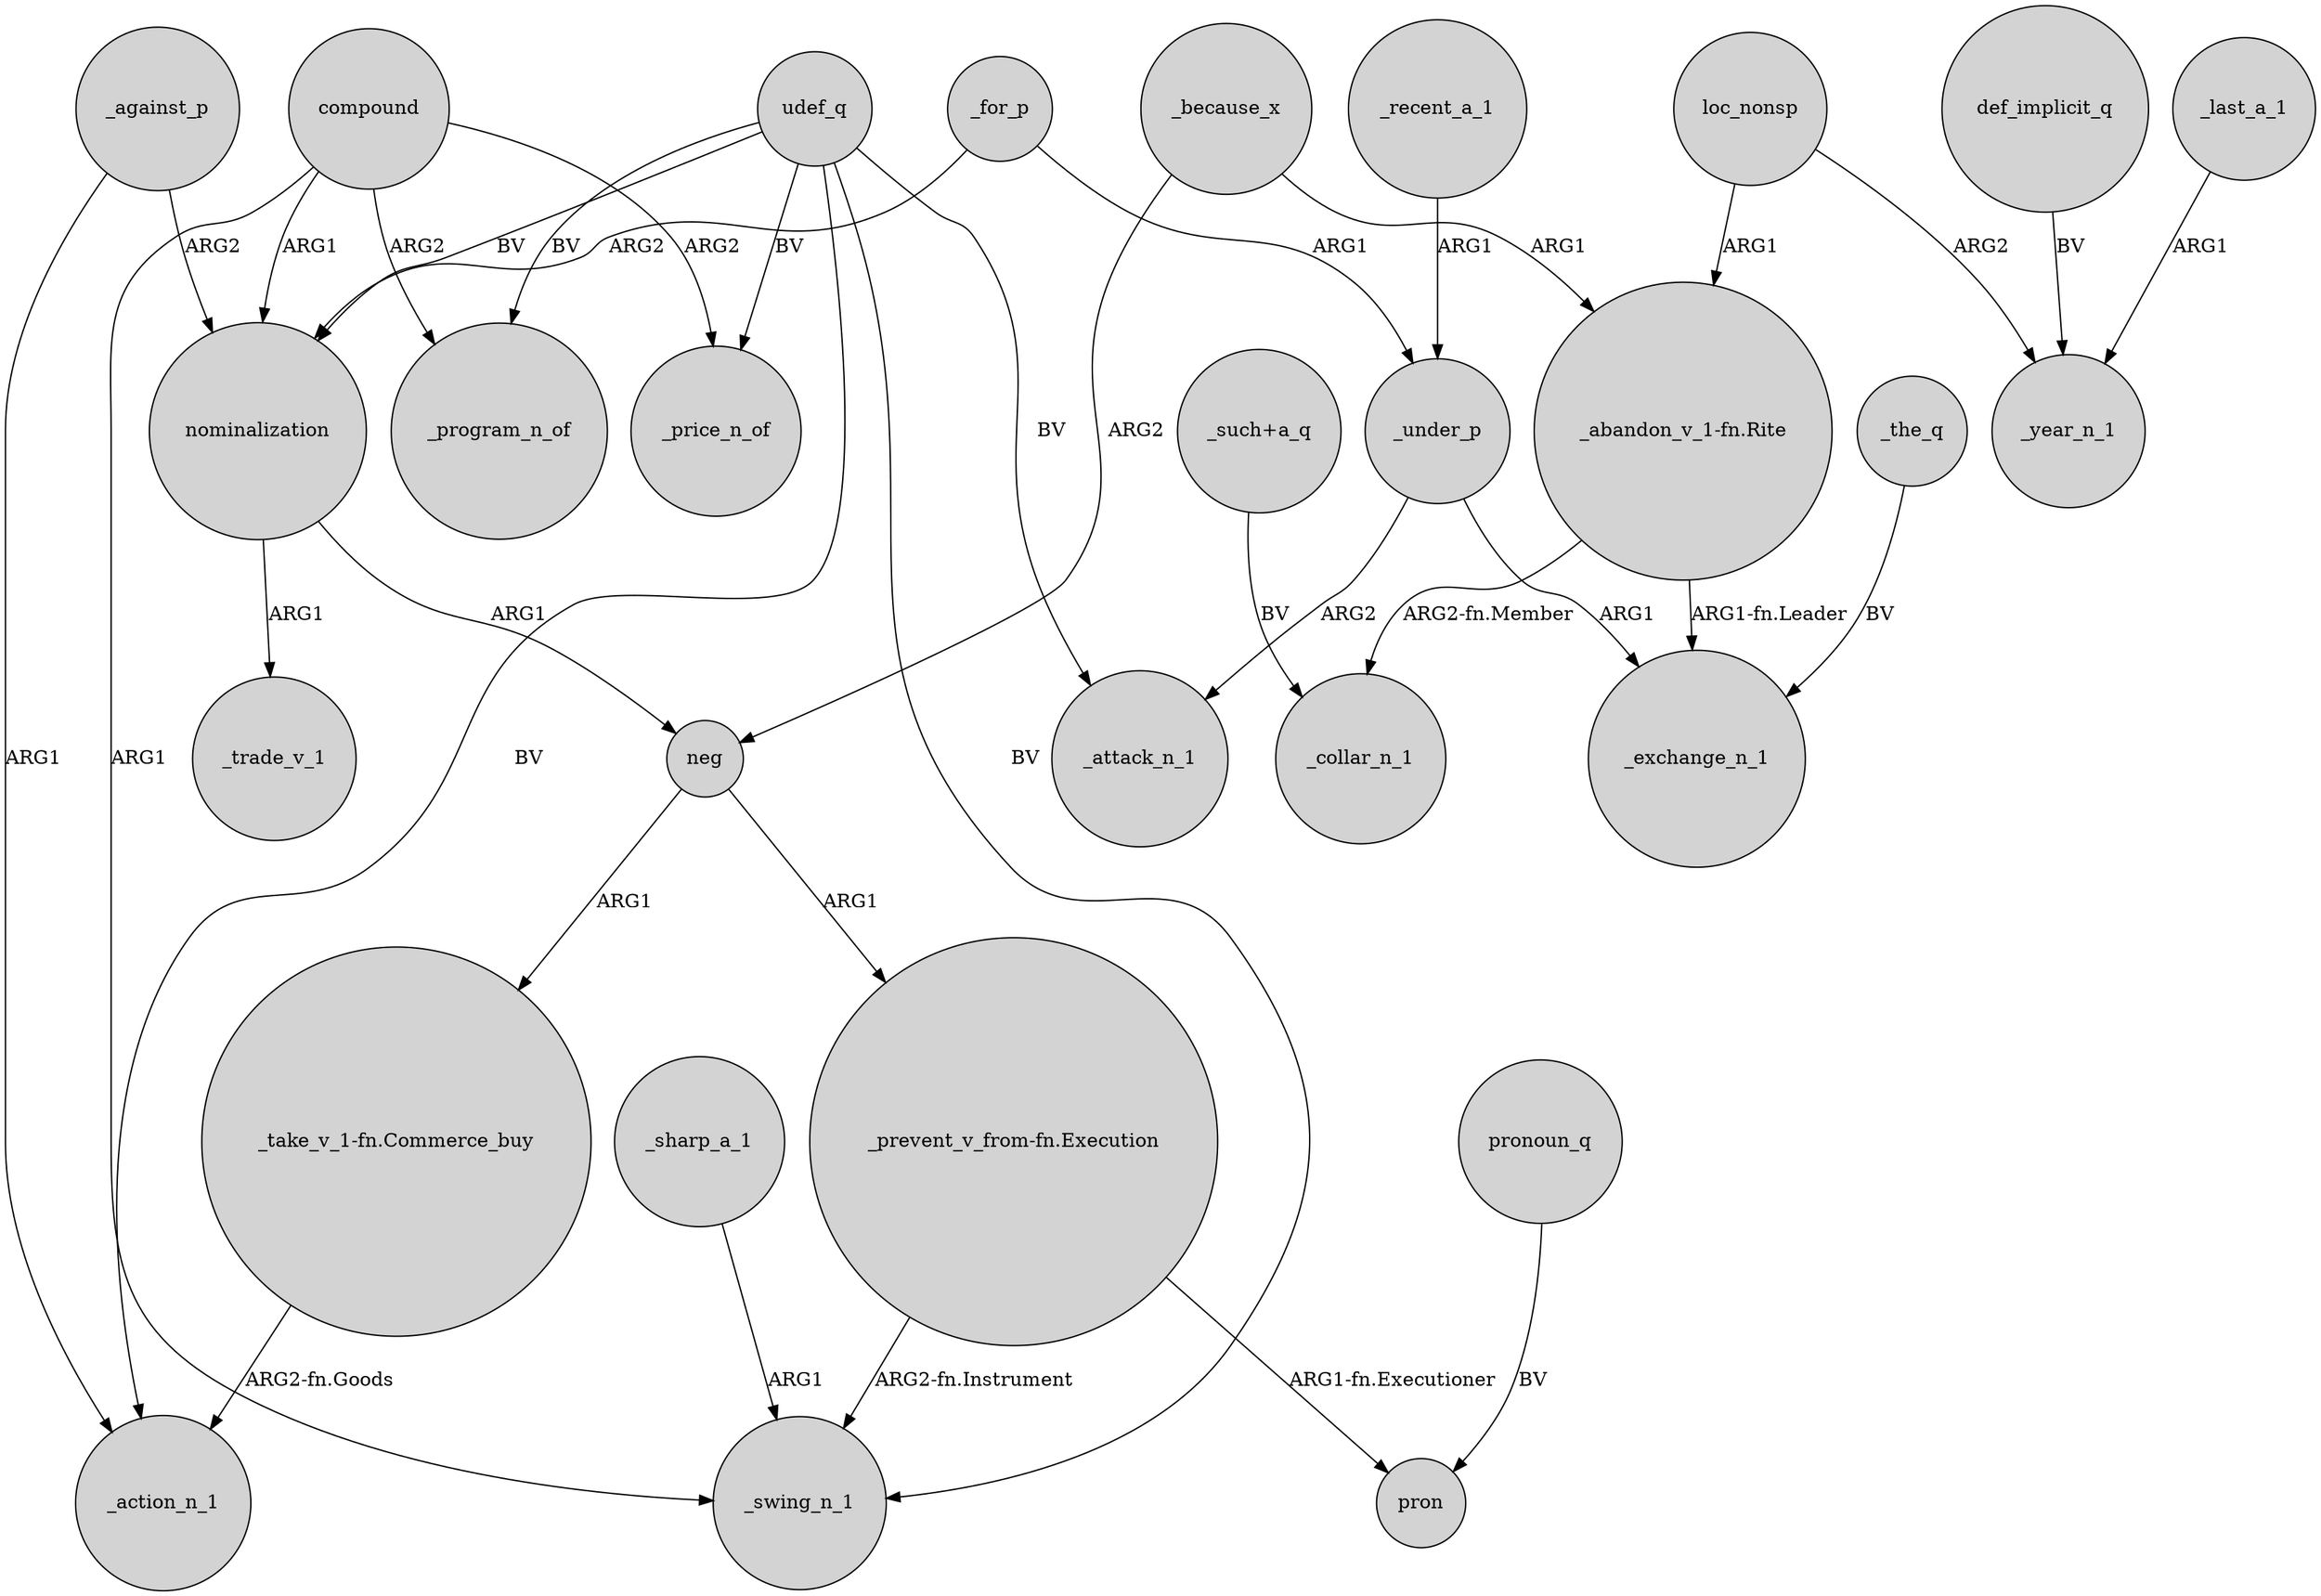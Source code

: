 digraph {
	node [shape=circle style=filled]
	"_abandon_v_1-fn.Rite" -> _collar_n_1 [label="ARG2-fn.Member"]
	"_take_v_1-fn.Commerce_buy" -> _action_n_1 [label="ARG2-fn.Goods"]
	udef_q -> _attack_n_1 [label=BV]
	"_abandon_v_1-fn.Rite" -> _exchange_n_1 [label="ARG1-fn.Leader"]
	def_implicit_q -> _year_n_1 [label=BV]
	udef_q -> _price_n_of [label=BV]
	udef_q -> nominalization [label=BV]
	_recent_a_1 -> _under_p [label=ARG1]
	"_prevent_v_from-fn.Execution" -> pron [label="ARG1-fn.Executioner"]
	"_such+a_q" -> _collar_n_1 [label=BV]
	neg -> "_prevent_v_from-fn.Execution" [label=ARG1]
	loc_nonsp -> "_abandon_v_1-fn.Rite" [label=ARG1]
	_under_p -> _attack_n_1 [label=ARG2]
	udef_q -> _program_n_of [label=BV]
	loc_nonsp -> _year_n_1 [label=ARG2]
	pronoun_q -> pron [label=BV]
	compound -> _program_n_of [label=ARG2]
	udef_q -> _action_n_1 [label=BV]
	_for_p -> _under_p [label=ARG1]
	compound -> nominalization [label=ARG1]
	compound -> _price_n_of [label=ARG2]
	_because_x -> "_abandon_v_1-fn.Rite" [label=ARG1]
	_last_a_1 -> _year_n_1 [label=ARG1]
	_for_p -> nominalization [label=ARG2]
	udef_q -> _swing_n_1 [label=BV]
	_against_p -> nominalization [label=ARG2]
	nominalization -> neg [label=ARG1]
	"_prevent_v_from-fn.Execution" -> _swing_n_1 [label="ARG2-fn.Instrument"]
	neg -> "_take_v_1-fn.Commerce_buy" [label=ARG1]
	compound -> _swing_n_1 [label=ARG1]
	_under_p -> _exchange_n_1 [label=ARG1]
	_the_q -> _exchange_n_1 [label=BV]
	nominalization -> _trade_v_1 [label=ARG1]
	_against_p -> _action_n_1 [label=ARG1]
	_sharp_a_1 -> _swing_n_1 [label=ARG1]
	_because_x -> neg [label=ARG2]
}
